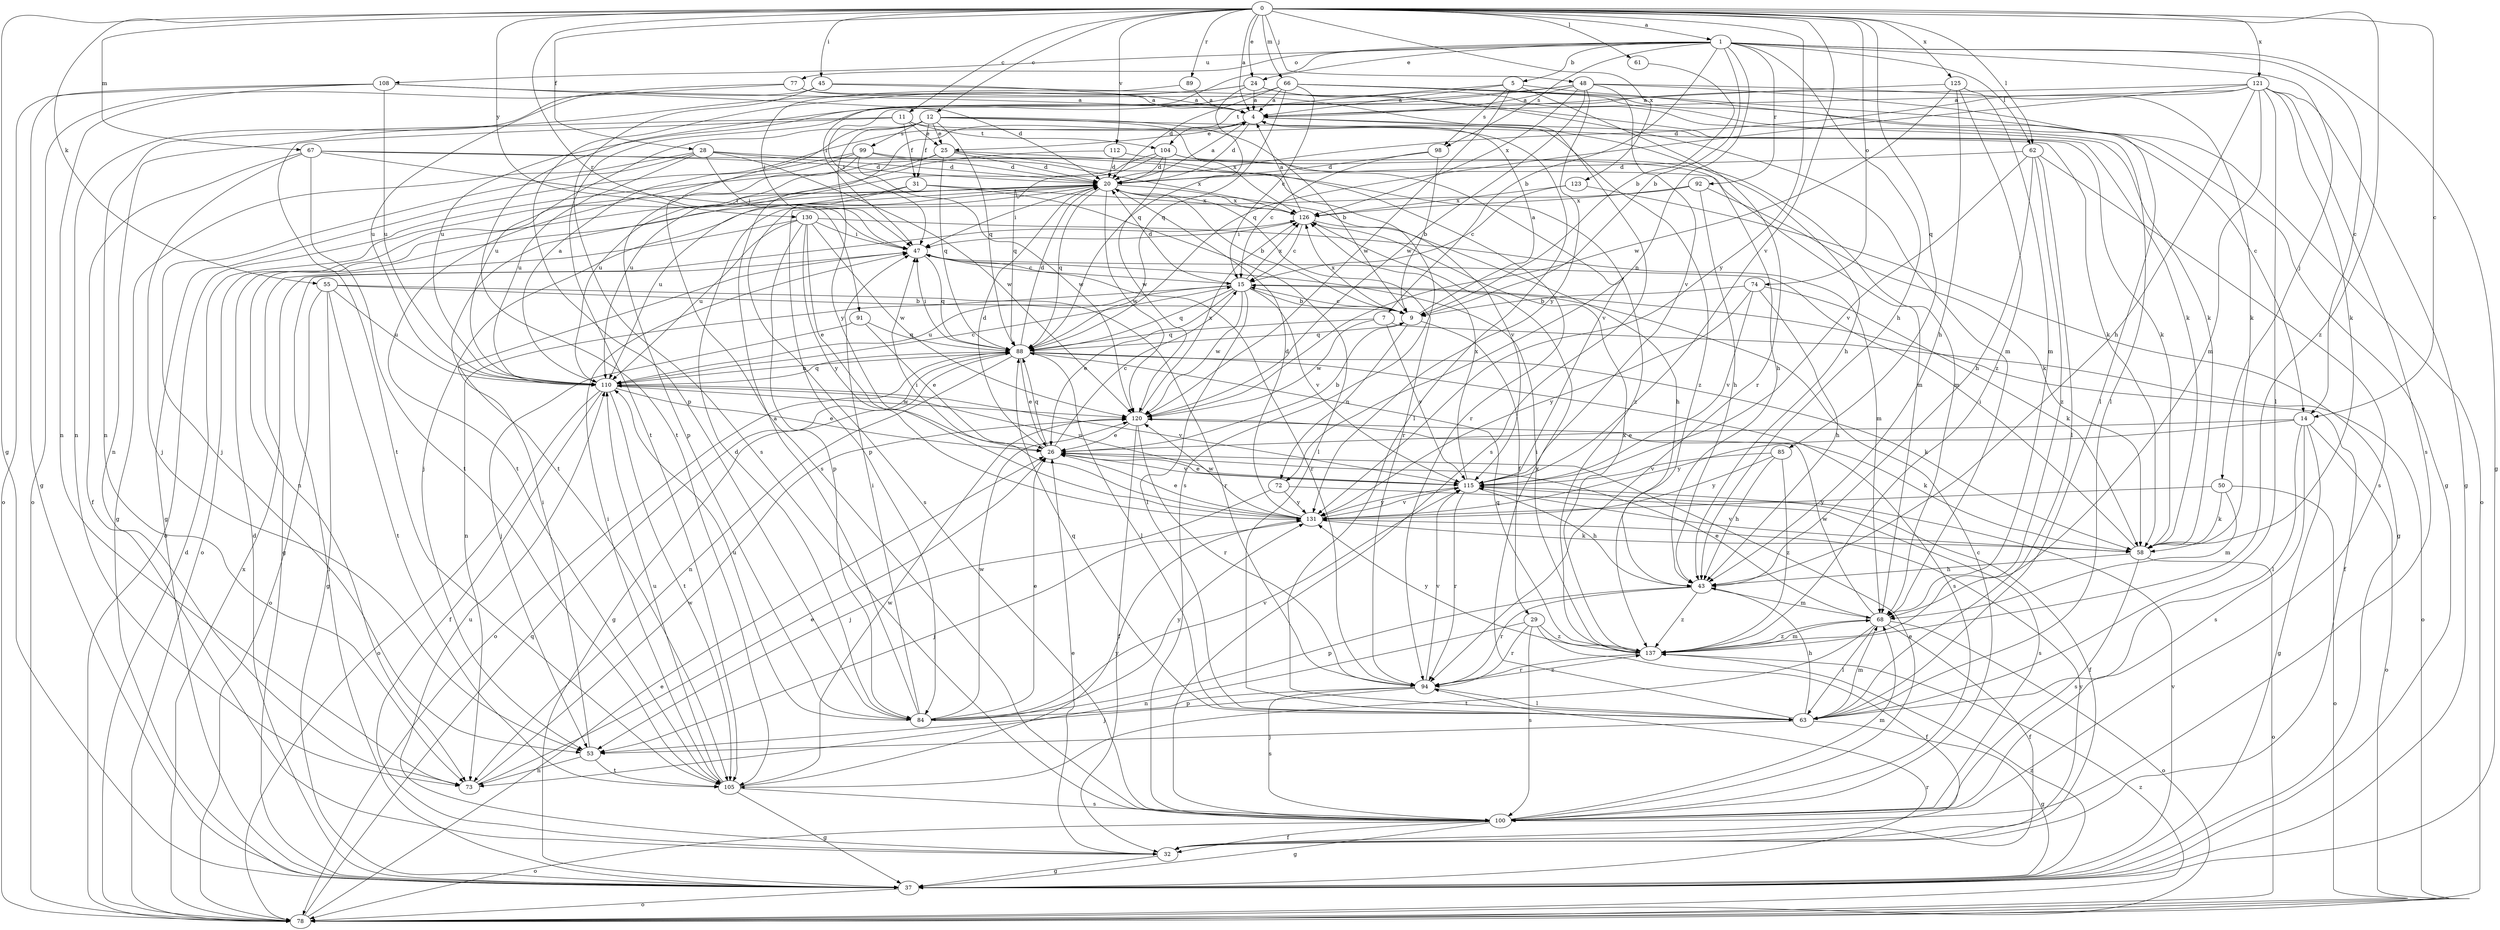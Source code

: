 strict digraph  {
0;
1;
4;
5;
7;
9;
11;
12;
14;
15;
20;
24;
25;
26;
28;
29;
31;
32;
37;
43;
45;
47;
48;
50;
53;
55;
58;
61;
62;
63;
66;
67;
68;
72;
73;
74;
77;
78;
84;
85;
88;
89;
91;
92;
94;
98;
99;
100;
104;
105;
108;
110;
112;
115;
120;
121;
123;
125;
126;
130;
131;
137;
0 -> 1  [label=a];
0 -> 4  [label=a];
0 -> 11  [label=c];
0 -> 12  [label=c];
0 -> 14  [label=c];
0 -> 24  [label=e];
0 -> 28  [label=f];
0 -> 37  [label=g];
0 -> 45  [label=i];
0 -> 48  [label=j];
0 -> 55  [label=k];
0 -> 61  [label=l];
0 -> 62  [label=l];
0 -> 66  [label=m];
0 -> 67  [label=m];
0 -> 74  [label=o];
0 -> 85  [label=q];
0 -> 89  [label=r];
0 -> 91  [label=r];
0 -> 112  [label=v];
0 -> 115  [label=v];
0 -> 121  [label=x];
0 -> 123  [label=x];
0 -> 125  [label=x];
0 -> 130  [label=y];
0 -> 131  [label=y];
0 -> 137  [label=z];
1 -> 5  [label=b];
1 -> 7  [label=b];
1 -> 9  [label=b];
1 -> 14  [label=c];
1 -> 24  [label=e];
1 -> 37  [label=g];
1 -> 43  [label=h];
1 -> 47  [label=i];
1 -> 50  [label=j];
1 -> 62  [label=l];
1 -> 72  [label=n];
1 -> 77  [label=o];
1 -> 92  [label=r];
1 -> 98  [label=s];
1 -> 108  [label=u];
4 -> 20  [label=d];
4 -> 25  [label=e];
4 -> 43  [label=h];
4 -> 58  [label=k];
4 -> 137  [label=z];
5 -> 4  [label=a];
5 -> 14  [label=c];
5 -> 94  [label=r];
5 -> 98  [label=s];
5 -> 104  [label=t];
5 -> 120  [label=w];
7 -> 78  [label=o];
7 -> 88  [label=q];
7 -> 115  [label=v];
7 -> 120  [label=w];
9 -> 4  [label=a];
9 -> 15  [label=c];
9 -> 29  [label=f];
9 -> 72  [label=n];
9 -> 88  [label=q];
9 -> 126  [label=x];
11 -> 25  [label=e];
11 -> 31  [label=f];
11 -> 63  [label=l];
11 -> 73  [label=n];
11 -> 104  [label=t];
11 -> 105  [label=t];
12 -> 9  [label=b];
12 -> 25  [label=e];
12 -> 31  [label=f];
12 -> 58  [label=k];
12 -> 88  [label=q];
12 -> 99  [label=s];
12 -> 100  [label=s];
12 -> 110  [label=u];
12 -> 126  [label=x];
12 -> 131  [label=y];
14 -> 26  [label=e];
14 -> 37  [label=g];
14 -> 63  [label=l];
14 -> 78  [label=o];
14 -> 100  [label=s];
14 -> 131  [label=y];
15 -> 9  [label=b];
15 -> 20  [label=d];
15 -> 26  [label=e];
15 -> 32  [label=f];
15 -> 63  [label=l];
15 -> 73  [label=n];
15 -> 88  [label=q];
15 -> 110  [label=u];
15 -> 115  [label=v];
15 -> 120  [label=w];
15 -> 126  [label=x];
20 -> 4  [label=a];
20 -> 9  [label=b];
20 -> 47  [label=i];
20 -> 53  [label=j];
20 -> 73  [label=n];
20 -> 78  [label=o];
20 -> 88  [label=q];
20 -> 94  [label=r];
20 -> 115  [label=v];
20 -> 120  [label=w];
20 -> 126  [label=x];
24 -> 4  [label=a];
24 -> 58  [label=k];
24 -> 68  [label=m];
24 -> 73  [label=n];
24 -> 84  [label=p];
24 -> 88  [label=q];
25 -> 20  [label=d];
25 -> 78  [label=o];
25 -> 88  [label=q];
25 -> 94  [label=r];
25 -> 100  [label=s];
25 -> 110  [label=u];
26 -> 9  [label=b];
26 -> 15  [label=c];
26 -> 20  [label=d];
26 -> 88  [label=q];
26 -> 115  [label=v];
28 -> 20  [label=d];
28 -> 37  [label=g];
28 -> 47  [label=i];
28 -> 53  [label=j];
28 -> 110  [label=u];
28 -> 120  [label=w];
28 -> 137  [label=z];
29 -> 32  [label=f];
29 -> 73  [label=n];
29 -> 94  [label=r];
29 -> 100  [label=s];
29 -> 137  [label=z];
31 -> 63  [label=l];
31 -> 100  [label=s];
31 -> 110  [label=u];
31 -> 126  [label=x];
32 -> 26  [label=e];
32 -> 37  [label=g];
32 -> 110  [label=u];
32 -> 131  [label=y];
37 -> 20  [label=d];
37 -> 47  [label=i];
37 -> 78  [label=o];
37 -> 94  [label=r];
37 -> 115  [label=v];
37 -> 137  [label=z];
43 -> 68  [label=m];
43 -> 84  [label=p];
43 -> 94  [label=r];
43 -> 137  [label=z];
45 -> 4  [label=a];
45 -> 58  [label=k];
45 -> 73  [label=n];
45 -> 100  [label=s];
47 -> 15  [label=c];
47 -> 88  [label=q];
47 -> 94  [label=r];
48 -> 4  [label=a];
48 -> 58  [label=k];
48 -> 63  [label=l];
48 -> 105  [label=t];
48 -> 110  [label=u];
48 -> 115  [label=v];
48 -> 120  [label=w];
48 -> 126  [label=x];
48 -> 131  [label=y];
50 -> 58  [label=k];
50 -> 68  [label=m];
50 -> 78  [label=o];
50 -> 131  [label=y];
53 -> 47  [label=i];
53 -> 73  [label=n];
53 -> 105  [label=t];
55 -> 9  [label=b];
55 -> 37  [label=g];
55 -> 78  [label=o];
55 -> 94  [label=r];
55 -> 105  [label=t];
55 -> 110  [label=u];
58 -> 43  [label=h];
58 -> 47  [label=i];
58 -> 78  [label=o];
58 -> 100  [label=s];
58 -> 115  [label=v];
61 -> 9  [label=b];
62 -> 20  [label=d];
62 -> 43  [label=h];
62 -> 63  [label=l];
62 -> 100  [label=s];
62 -> 115  [label=v];
62 -> 137  [label=z];
63 -> 37  [label=g];
63 -> 43  [label=h];
63 -> 53  [label=j];
63 -> 68  [label=m];
63 -> 88  [label=q];
63 -> 126  [label=x];
66 -> 4  [label=a];
66 -> 15  [label=c];
66 -> 20  [label=d];
66 -> 37  [label=g];
66 -> 63  [label=l];
66 -> 78  [label=o];
66 -> 88  [label=q];
66 -> 105  [label=t];
67 -> 20  [label=d];
67 -> 32  [label=f];
67 -> 47  [label=i];
67 -> 53  [label=j];
67 -> 68  [label=m];
67 -> 105  [label=t];
68 -> 26  [label=e];
68 -> 32  [label=f];
68 -> 63  [label=l];
68 -> 78  [label=o];
68 -> 105  [label=t];
68 -> 120  [label=w];
68 -> 137  [label=z];
72 -> 53  [label=j];
72 -> 100  [label=s];
72 -> 131  [label=y];
73 -> 26  [label=e];
73 -> 120  [label=w];
74 -> 9  [label=b];
74 -> 43  [label=h];
74 -> 58  [label=k];
74 -> 115  [label=v];
74 -> 131  [label=y];
77 -> 4  [label=a];
77 -> 78  [label=o];
77 -> 100  [label=s];
77 -> 110  [label=u];
78 -> 20  [label=d];
78 -> 26  [label=e];
78 -> 88  [label=q];
78 -> 126  [label=x];
78 -> 137  [label=z];
84 -> 4  [label=a];
84 -> 20  [label=d];
84 -> 26  [label=e];
84 -> 47  [label=i];
84 -> 110  [label=u];
84 -> 115  [label=v];
84 -> 120  [label=w];
84 -> 131  [label=y];
85 -> 43  [label=h];
85 -> 115  [label=v];
85 -> 131  [label=y];
85 -> 137  [label=z];
88 -> 20  [label=d];
88 -> 26  [label=e];
88 -> 37  [label=g];
88 -> 47  [label=i];
88 -> 58  [label=k];
88 -> 63  [label=l];
88 -> 73  [label=n];
88 -> 78  [label=o];
88 -> 100  [label=s];
88 -> 110  [label=u];
89 -> 4  [label=a];
89 -> 47  [label=i];
91 -> 26  [label=e];
91 -> 53  [label=j];
91 -> 88  [label=q];
92 -> 43  [label=h];
92 -> 58  [label=k];
92 -> 84  [label=p];
92 -> 126  [label=x];
94 -> 53  [label=j];
94 -> 63  [label=l];
94 -> 84  [label=p];
94 -> 100  [label=s];
94 -> 115  [label=v];
94 -> 137  [label=z];
98 -> 9  [label=b];
98 -> 15  [label=c];
98 -> 20  [label=d];
99 -> 20  [label=d];
99 -> 37  [label=g];
99 -> 84  [label=p];
99 -> 105  [label=t];
99 -> 120  [label=w];
99 -> 126  [label=x];
100 -> 15  [label=c];
100 -> 26  [label=e];
100 -> 32  [label=f];
100 -> 37  [label=g];
100 -> 68  [label=m];
100 -> 78  [label=o];
104 -> 20  [label=d];
104 -> 43  [label=h];
104 -> 68  [label=m];
104 -> 88  [label=q];
104 -> 105  [label=t];
104 -> 120  [label=w];
105 -> 37  [label=g];
105 -> 47  [label=i];
105 -> 100  [label=s];
105 -> 110  [label=u];
105 -> 120  [label=w];
105 -> 131  [label=y];
108 -> 4  [label=a];
108 -> 20  [label=d];
108 -> 37  [label=g];
108 -> 73  [label=n];
108 -> 78  [label=o];
108 -> 110  [label=u];
110 -> 4  [label=a];
110 -> 15  [label=c];
110 -> 26  [label=e];
110 -> 32  [label=f];
110 -> 78  [label=o];
110 -> 88  [label=q];
110 -> 105  [label=t];
110 -> 115  [label=v];
110 -> 120  [label=w];
112 -> 20  [label=d];
112 -> 110  [label=u];
112 -> 115  [label=v];
115 -> 26  [label=e];
115 -> 32  [label=f];
115 -> 43  [label=h];
115 -> 94  [label=r];
115 -> 110  [label=u];
115 -> 126  [label=x];
115 -> 131  [label=y];
120 -> 26  [label=e];
120 -> 32  [label=f];
120 -> 58  [label=k];
120 -> 94  [label=r];
120 -> 126  [label=x];
121 -> 4  [label=a];
121 -> 20  [label=d];
121 -> 37  [label=g];
121 -> 43  [label=h];
121 -> 47  [label=i];
121 -> 58  [label=k];
121 -> 63  [label=l];
121 -> 68  [label=m];
121 -> 88  [label=q];
121 -> 100  [label=s];
123 -> 15  [label=c];
123 -> 37  [label=g];
123 -> 126  [label=x];
125 -> 4  [label=a];
125 -> 43  [label=h];
125 -> 68  [label=m];
125 -> 120  [label=w];
125 -> 137  [label=z];
126 -> 4  [label=a];
126 -> 15  [label=c];
126 -> 43  [label=h];
126 -> 47  [label=i];
130 -> 26  [label=e];
130 -> 37  [label=g];
130 -> 47  [label=i];
130 -> 68  [label=m];
130 -> 84  [label=p];
130 -> 110  [label=u];
130 -> 120  [label=w];
130 -> 131  [label=y];
131 -> 20  [label=d];
131 -> 26  [label=e];
131 -> 47  [label=i];
131 -> 53  [label=j];
131 -> 58  [label=k];
131 -> 115  [label=v];
131 -> 120  [label=w];
137 -> 47  [label=i];
137 -> 68  [label=m];
137 -> 88  [label=q];
137 -> 94  [label=r];
137 -> 126  [label=x];
137 -> 131  [label=y];
}
